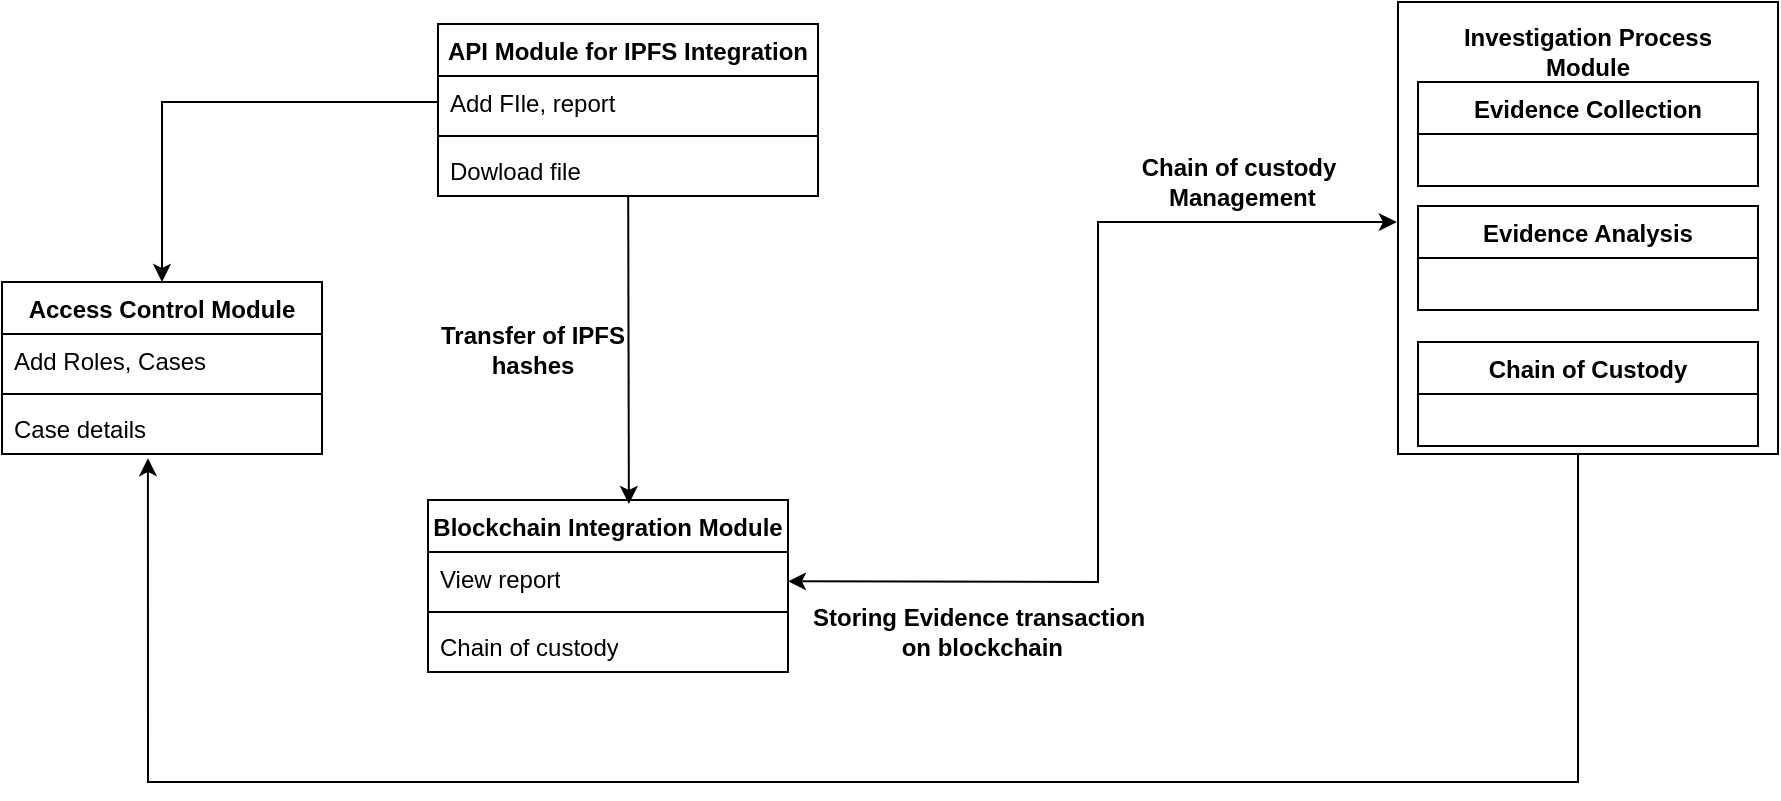 <mxfile version="23.1.1" type="device">
  <diagram name="Page-1" id="b520641d-4fe3-3701-9064-5fc419738815">
    <mxGraphModel dx="1278" dy="647" grid="1" gridSize="10" guides="1" tooltips="1" connect="1" arrows="1" fold="1" page="1" pageScale="1" pageWidth="1100" pageHeight="850" background="none" math="0" shadow="0">
      <root>
        <mxCell id="0" />
        <mxCell id="1" parent="0" />
        <mxCell id="d8bPAkiRef2venazfYWC-9" value="Access Control Module" style="swimlane;fontStyle=1;align=center;verticalAlign=top;childLayout=stackLayout;horizontal=1;startSize=26;horizontalStack=0;resizeParent=1;resizeParentMax=0;resizeLast=0;collapsible=1;marginBottom=0;whiteSpace=wrap;html=1;" parent="1" vertex="1">
          <mxGeometry x="12" y="230" width="160" height="86" as="geometry" />
        </mxCell>
        <mxCell id="d8bPAkiRef2venazfYWC-10" value="Add Roles, Cases" style="text;strokeColor=none;fillColor=none;align=left;verticalAlign=top;spacingLeft=4;spacingRight=4;overflow=hidden;rotatable=0;points=[[0,0.5],[1,0.5]];portConstraint=eastwest;whiteSpace=wrap;html=1;" parent="d8bPAkiRef2venazfYWC-9" vertex="1">
          <mxGeometry y="26" width="160" height="26" as="geometry" />
        </mxCell>
        <mxCell id="d8bPAkiRef2venazfYWC-11" value="" style="line;strokeWidth=1;fillColor=none;align=left;verticalAlign=middle;spacingTop=-1;spacingLeft=3;spacingRight=3;rotatable=0;labelPosition=right;points=[];portConstraint=eastwest;strokeColor=inherit;" parent="d8bPAkiRef2venazfYWC-9" vertex="1">
          <mxGeometry y="52" width="160" height="8" as="geometry" />
        </mxCell>
        <mxCell id="d8bPAkiRef2venazfYWC-12" value="Case details" style="text;strokeColor=none;fillColor=none;align=left;verticalAlign=top;spacingLeft=4;spacingRight=4;overflow=hidden;rotatable=0;points=[[0,0.5],[1,0.5]];portConstraint=eastwest;whiteSpace=wrap;html=1;" parent="d8bPAkiRef2venazfYWC-9" vertex="1">
          <mxGeometry y="60" width="160" height="26" as="geometry" />
        </mxCell>
        <mxCell id="d8bPAkiRef2venazfYWC-13" value="API Module for IPFS Integration" style="swimlane;fontStyle=1;align=center;verticalAlign=top;childLayout=stackLayout;horizontal=1;startSize=26;horizontalStack=0;resizeParent=1;resizeParentMax=0;resizeLast=0;collapsible=1;marginBottom=0;whiteSpace=wrap;html=1;" parent="1" vertex="1">
          <mxGeometry x="230" y="101" width="190" height="86" as="geometry" />
        </mxCell>
        <mxCell id="d8bPAkiRef2venazfYWC-14" value="Add FIle, report" style="text;strokeColor=none;fillColor=none;align=left;verticalAlign=top;spacingLeft=4;spacingRight=4;overflow=hidden;rotatable=0;points=[[0,0.5],[1,0.5]];portConstraint=eastwest;whiteSpace=wrap;html=1;" parent="d8bPAkiRef2venazfYWC-13" vertex="1">
          <mxGeometry y="26" width="190" height="26" as="geometry" />
        </mxCell>
        <mxCell id="d8bPAkiRef2venazfYWC-15" value="" style="line;strokeWidth=1;fillColor=none;align=left;verticalAlign=middle;spacingTop=-1;spacingLeft=3;spacingRight=3;rotatable=0;labelPosition=right;points=[];portConstraint=eastwest;strokeColor=inherit;" parent="d8bPAkiRef2venazfYWC-13" vertex="1">
          <mxGeometry y="52" width="190" height="8" as="geometry" />
        </mxCell>
        <mxCell id="d8bPAkiRef2venazfYWC-16" value="Dowload file" style="text;strokeColor=none;fillColor=none;align=left;verticalAlign=top;spacingLeft=4;spacingRight=4;overflow=hidden;rotatable=0;points=[[0,0.5],[1,0.5]];portConstraint=eastwest;whiteSpace=wrap;html=1;" parent="d8bPAkiRef2venazfYWC-13" vertex="1">
          <mxGeometry y="60" width="190" height="26" as="geometry" />
        </mxCell>
        <mxCell id="d8bPAkiRef2venazfYWC-28" value="Blockchain Integration Module" style="swimlane;fontStyle=1;align=center;verticalAlign=top;childLayout=stackLayout;horizontal=1;startSize=26;horizontalStack=0;resizeParent=1;resizeParentMax=0;resizeLast=0;collapsible=1;marginBottom=0;whiteSpace=wrap;html=1;" parent="1" vertex="1">
          <mxGeometry x="225" y="339" width="180" height="86" as="geometry" />
        </mxCell>
        <mxCell id="d8bPAkiRef2venazfYWC-29" value="View report" style="text;strokeColor=none;fillColor=none;align=left;verticalAlign=top;spacingLeft=4;spacingRight=4;overflow=hidden;rotatable=0;points=[[0,0.5],[1,0.5]];portConstraint=eastwest;whiteSpace=wrap;html=1;" parent="d8bPAkiRef2venazfYWC-28" vertex="1">
          <mxGeometry y="26" width="180" height="26" as="geometry" />
        </mxCell>
        <mxCell id="d8bPAkiRef2venazfYWC-30" value="" style="line;strokeWidth=1;fillColor=none;align=left;verticalAlign=middle;spacingTop=-1;spacingLeft=3;spacingRight=3;rotatable=0;labelPosition=right;points=[];portConstraint=eastwest;strokeColor=inherit;" parent="d8bPAkiRef2venazfYWC-28" vertex="1">
          <mxGeometry y="52" width="180" height="8" as="geometry" />
        </mxCell>
        <mxCell id="d8bPAkiRef2venazfYWC-31" value="Chain of custody" style="text;strokeColor=none;fillColor=none;align=left;verticalAlign=top;spacingLeft=4;spacingRight=4;overflow=hidden;rotatable=0;points=[[0,0.5],[1,0.5]];portConstraint=eastwest;whiteSpace=wrap;html=1;" parent="d8bPAkiRef2venazfYWC-28" vertex="1">
          <mxGeometry y="60" width="180" height="26" as="geometry" />
        </mxCell>
        <mxCell id="x0RhW8lPd4YtzjjRQPQ_-10" value="" style="edgeStyle=orthogonalEdgeStyle;rounded=0;orthogonalLoop=1;jettySize=auto;html=1;entryX=0.5;entryY=0;entryDx=0;entryDy=0;" edge="1" parent="1" source="d8bPAkiRef2venazfYWC-14" target="d8bPAkiRef2venazfYWC-9">
          <mxGeometry relative="1" as="geometry" />
        </mxCell>
        <mxCell id="x0RhW8lPd4YtzjjRQPQ_-11" style="edgeStyle=orthogonalEdgeStyle;rounded=0;orthogonalLoop=1;jettySize=auto;html=1;exitX=0.5;exitY=1;exitDx=0;exitDy=0;entryX=0.456;entryY=1.08;entryDx=0;entryDy=0;entryPerimeter=0;" edge="1" parent="1" target="d8bPAkiRef2venazfYWC-12">
          <mxGeometry relative="1" as="geometry">
            <mxPoint x="803.5" y="316" as="sourcePoint" />
            <Array as="points">
              <mxPoint x="800" y="316" />
              <mxPoint x="800" y="480" />
              <mxPoint x="85" y="480" />
            </Array>
          </mxGeometry>
        </mxCell>
        <mxCell id="x0RhW8lPd4YtzjjRQPQ_-12" value="" style="rounded=0;whiteSpace=wrap;html=1;" vertex="1" parent="1">
          <mxGeometry x="710" y="90" width="190" height="226" as="geometry" />
        </mxCell>
        <mxCell id="x0RhW8lPd4YtzjjRQPQ_-13" value="Evidence Collection" style="swimlane;fontStyle=1;align=center;verticalAlign=top;childLayout=stackLayout;horizontal=1;startSize=26;horizontalStack=0;resizeParent=1;resizeParentMax=0;resizeLast=0;collapsible=1;marginBottom=0;whiteSpace=wrap;html=1;" vertex="1" parent="1">
          <mxGeometry x="720" y="130" width="170" height="52" as="geometry" />
        </mxCell>
        <mxCell id="x0RhW8lPd4YtzjjRQPQ_-17" value="Evidence Analysis" style="swimlane;fontStyle=1;align=center;verticalAlign=top;childLayout=stackLayout;horizontal=1;startSize=26;horizontalStack=0;resizeParent=1;resizeParentMax=0;resizeLast=0;collapsible=1;marginBottom=0;whiteSpace=wrap;html=1;" vertex="1" parent="1">
          <mxGeometry x="720" y="192" width="170" height="52" as="geometry" />
        </mxCell>
        <mxCell id="x0RhW8lPd4YtzjjRQPQ_-19" value="Chain of Custody" style="swimlane;fontStyle=1;align=center;verticalAlign=top;childLayout=stackLayout;horizontal=1;startSize=26;horizontalStack=0;resizeParent=1;resizeParentMax=0;resizeLast=0;collapsible=1;marginBottom=0;whiteSpace=wrap;html=1;" vertex="1" parent="1">
          <mxGeometry x="720" y="260" width="170" height="52" as="geometry" />
        </mxCell>
        <mxCell id="x0RhW8lPd4YtzjjRQPQ_-20" value="&lt;b&gt;Investigation Process Module&lt;/b&gt;" style="text;html=1;strokeColor=none;fillColor=none;align=center;verticalAlign=middle;whiteSpace=wrap;rounded=0;" vertex="1" parent="1">
          <mxGeometry x="730" y="90" width="150" height="50" as="geometry" />
        </mxCell>
        <mxCell id="x0RhW8lPd4YtzjjRQPQ_-27" value="" style="endArrow=classic;html=1;rounded=0;entryX=0.558;entryY=0.023;entryDx=0;entryDy=0;entryPerimeter=0;" edge="1" parent="1" source="d8bPAkiRef2venazfYWC-13" target="d8bPAkiRef2venazfYWC-28">
          <mxGeometry width="50" height="50" relative="1" as="geometry">
            <mxPoint x="360" y="330" as="sourcePoint" />
            <mxPoint x="410" y="280" as="targetPoint" />
          </mxGeometry>
        </mxCell>
        <mxCell id="x0RhW8lPd4YtzjjRQPQ_-28" value="&lt;b&gt;Transfer of IPFS hashes&lt;br&gt;&lt;/b&gt;" style="text;html=1;strokeColor=none;fillColor=none;align=center;verticalAlign=middle;whiteSpace=wrap;rounded=0;" vertex="1" parent="1">
          <mxGeometry x="225" y="244" width="105" height="40" as="geometry" />
        </mxCell>
        <mxCell id="x0RhW8lPd4YtzjjRQPQ_-29" value="" style="endArrow=classic;startArrow=classic;html=1;rounded=0;entryX=-0.003;entryY=0.487;entryDx=0;entryDy=0;exitX=1;exitY=0.564;exitDx=0;exitDy=0;entryPerimeter=0;exitPerimeter=0;" edge="1" parent="1" source="d8bPAkiRef2venazfYWC-29" target="x0RhW8lPd4YtzjjRQPQ_-12">
          <mxGeometry width="50" height="50" relative="1" as="geometry">
            <mxPoint x="440" y="440" as="sourcePoint" />
            <mxPoint x="490" y="390" as="targetPoint" />
            <Array as="points">
              <mxPoint x="560" y="380" />
              <mxPoint x="560" y="200" />
            </Array>
          </mxGeometry>
        </mxCell>
        <mxCell id="x0RhW8lPd4YtzjjRQPQ_-31" value="&lt;b&gt;Storing Evidence transaction&lt;br&gt;&amp;nbsp;on blockchain&lt;br&gt;&lt;/b&gt;" style="text;html=1;align=center;verticalAlign=middle;resizable=0;points=[];autosize=1;strokeColor=none;fillColor=none;" vertex="1" parent="1">
          <mxGeometry x="405" y="385" width="190" height="40" as="geometry" />
        </mxCell>
        <mxCell id="x0RhW8lPd4YtzjjRQPQ_-32" value="&lt;b&gt;Chain of custody&lt;br&gt;&amp;nbsp;Management&lt;br&gt;&lt;/b&gt;" style="text;html=1;align=center;verticalAlign=middle;resizable=0;points=[];autosize=1;strokeColor=none;fillColor=none;" vertex="1" parent="1">
          <mxGeometry x="570" y="160" width="120" height="40" as="geometry" />
        </mxCell>
      </root>
    </mxGraphModel>
  </diagram>
</mxfile>
